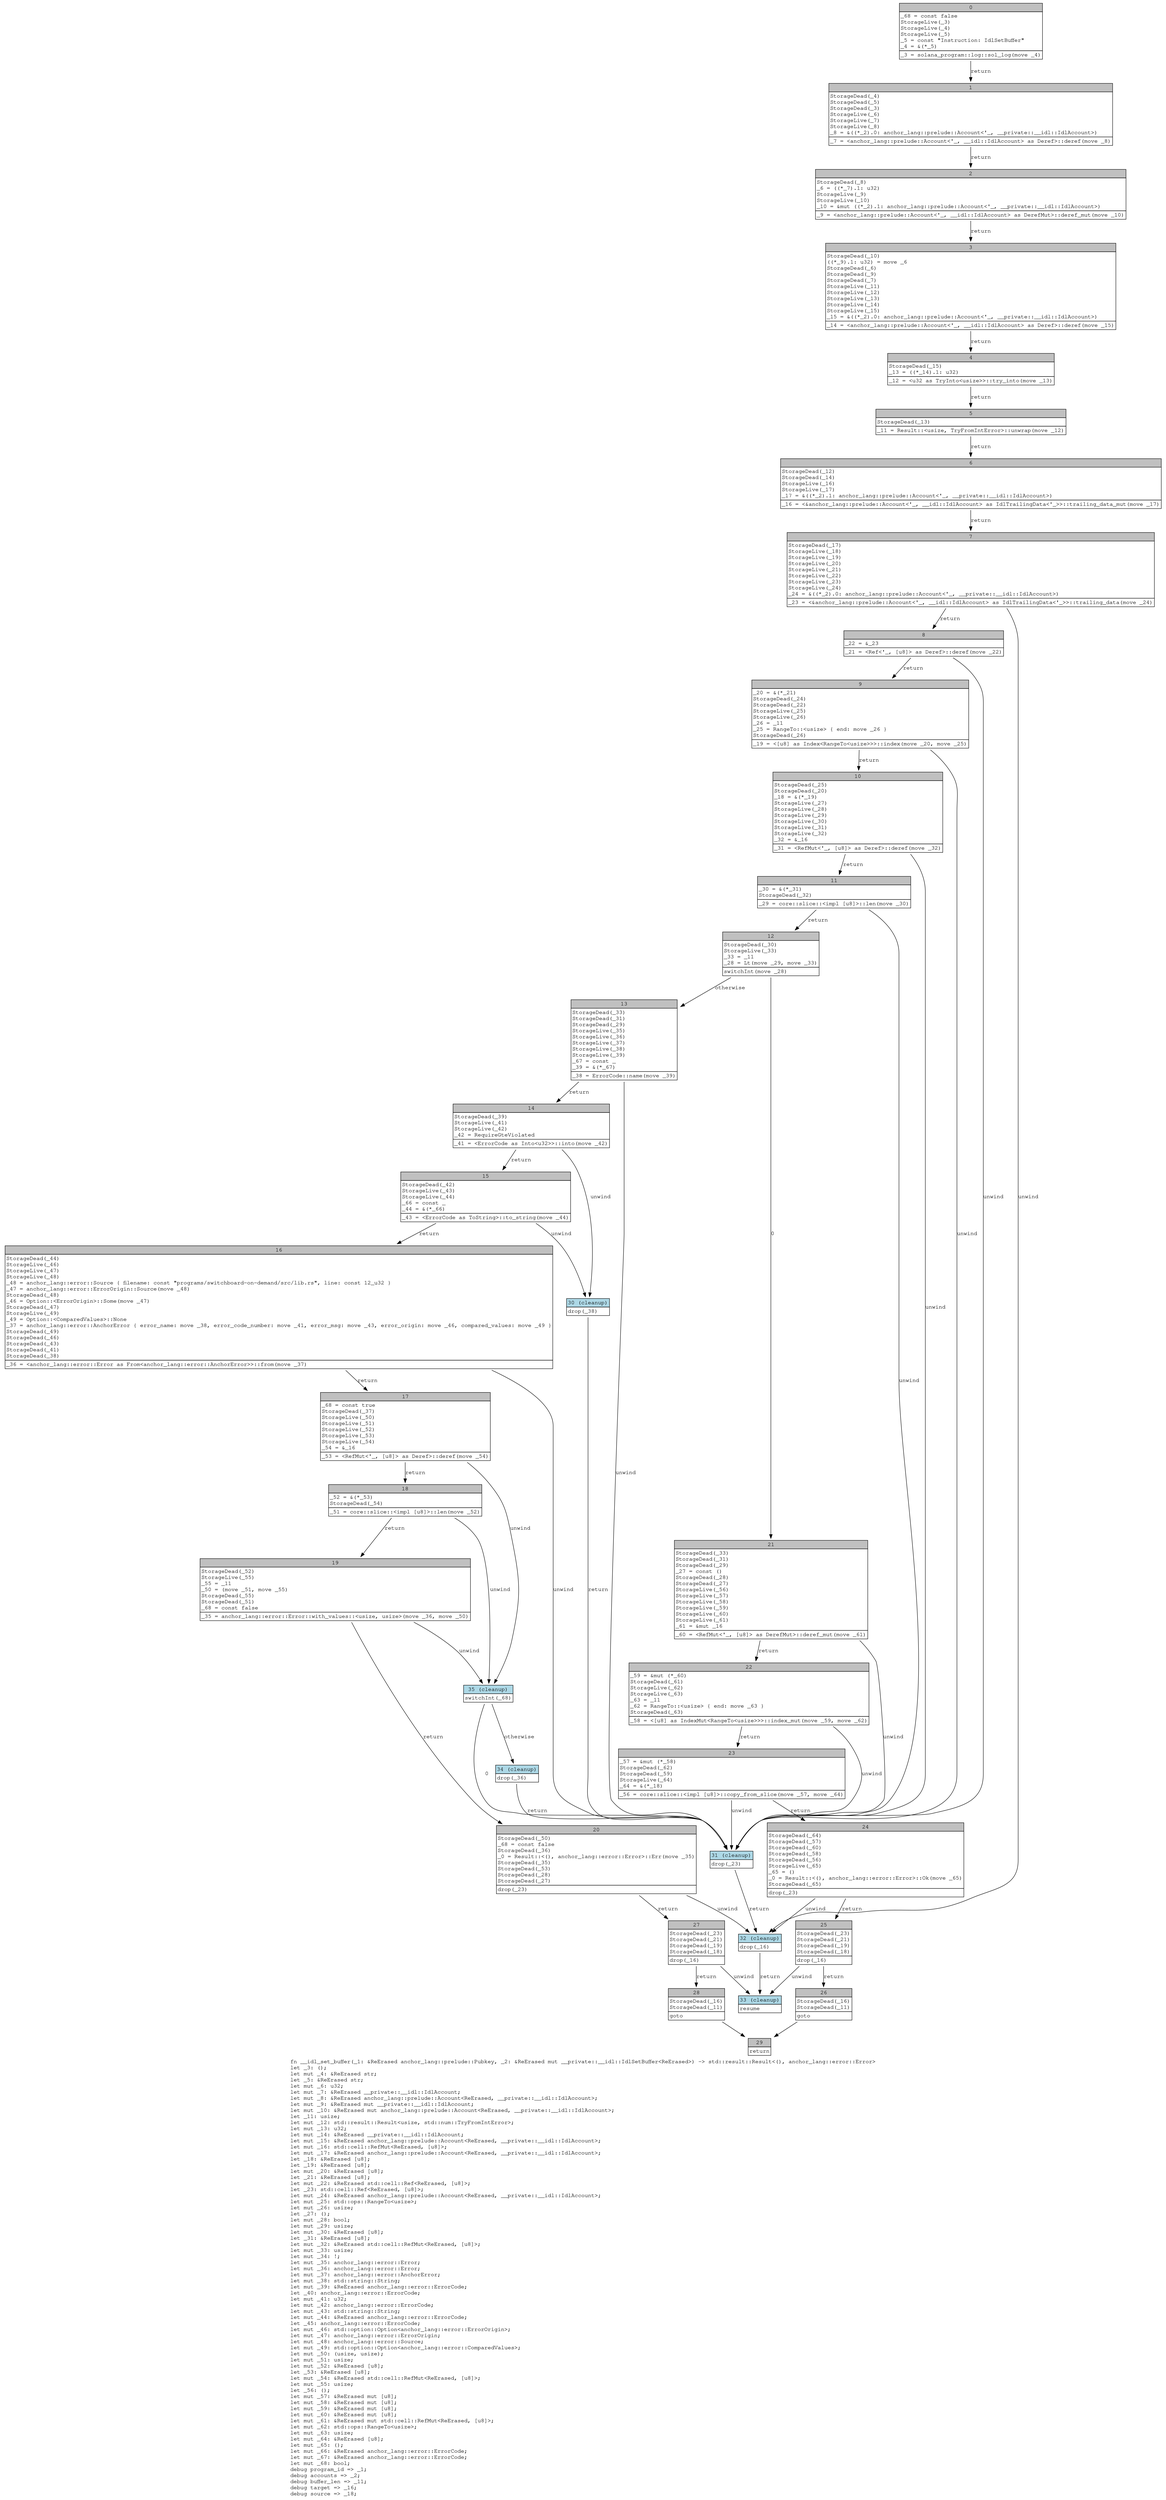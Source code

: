 digraph Mir_0_88 {
    graph [fontname="Courier, monospace"];
    node [fontname="Courier, monospace"];
    edge [fontname="Courier, monospace"];
    label=<fn __idl_set_buffer(_1: &amp;ReErased anchor_lang::prelude::Pubkey, _2: &amp;ReErased mut __private::__idl::IdlSetBuffer&lt;ReErased&gt;) -&gt; std::result::Result&lt;(), anchor_lang::error::Error&gt;<br align="left"/>let _3: ();<br align="left"/>let mut _4: &amp;ReErased str;<br align="left"/>let _5: &amp;ReErased str;<br align="left"/>let mut _6: u32;<br align="left"/>let mut _7: &amp;ReErased __private::__idl::IdlAccount;<br align="left"/>let mut _8: &amp;ReErased anchor_lang::prelude::Account&lt;ReErased, __private::__idl::IdlAccount&gt;;<br align="left"/>let mut _9: &amp;ReErased mut __private::__idl::IdlAccount;<br align="left"/>let mut _10: &amp;ReErased mut anchor_lang::prelude::Account&lt;ReErased, __private::__idl::IdlAccount&gt;;<br align="left"/>let _11: usize;<br align="left"/>let mut _12: std::result::Result&lt;usize, std::num::TryFromIntError&gt;;<br align="left"/>let mut _13: u32;<br align="left"/>let mut _14: &amp;ReErased __private::__idl::IdlAccount;<br align="left"/>let mut _15: &amp;ReErased anchor_lang::prelude::Account&lt;ReErased, __private::__idl::IdlAccount&gt;;<br align="left"/>let mut _16: std::cell::RefMut&lt;ReErased, [u8]&gt;;<br align="left"/>let mut _17: &amp;ReErased anchor_lang::prelude::Account&lt;ReErased, __private::__idl::IdlAccount&gt;;<br align="left"/>let _18: &amp;ReErased [u8];<br align="left"/>let _19: &amp;ReErased [u8];<br align="left"/>let mut _20: &amp;ReErased [u8];<br align="left"/>let _21: &amp;ReErased [u8];<br align="left"/>let mut _22: &amp;ReErased std::cell::Ref&lt;ReErased, [u8]&gt;;<br align="left"/>let _23: std::cell::Ref&lt;ReErased, [u8]&gt;;<br align="left"/>let mut _24: &amp;ReErased anchor_lang::prelude::Account&lt;ReErased, __private::__idl::IdlAccount&gt;;<br align="left"/>let mut _25: std::ops::RangeTo&lt;usize&gt;;<br align="left"/>let mut _26: usize;<br align="left"/>let _27: ();<br align="left"/>let mut _28: bool;<br align="left"/>let mut _29: usize;<br align="left"/>let mut _30: &amp;ReErased [u8];<br align="left"/>let _31: &amp;ReErased [u8];<br align="left"/>let mut _32: &amp;ReErased std::cell::RefMut&lt;ReErased, [u8]&gt;;<br align="left"/>let mut _33: usize;<br align="left"/>let mut _34: !;<br align="left"/>let mut _35: anchor_lang::error::Error;<br align="left"/>let mut _36: anchor_lang::error::Error;<br align="left"/>let mut _37: anchor_lang::error::AnchorError;<br align="left"/>let mut _38: std::string::String;<br align="left"/>let mut _39: &amp;ReErased anchor_lang::error::ErrorCode;<br align="left"/>let _40: anchor_lang::error::ErrorCode;<br align="left"/>let mut _41: u32;<br align="left"/>let mut _42: anchor_lang::error::ErrorCode;<br align="left"/>let mut _43: std::string::String;<br align="left"/>let mut _44: &amp;ReErased anchor_lang::error::ErrorCode;<br align="left"/>let _45: anchor_lang::error::ErrorCode;<br align="left"/>let mut _46: std::option::Option&lt;anchor_lang::error::ErrorOrigin&gt;;<br align="left"/>let mut _47: anchor_lang::error::ErrorOrigin;<br align="left"/>let mut _48: anchor_lang::error::Source;<br align="left"/>let mut _49: std::option::Option&lt;anchor_lang::error::ComparedValues&gt;;<br align="left"/>let mut _50: (usize, usize);<br align="left"/>let mut _51: usize;<br align="left"/>let mut _52: &amp;ReErased [u8];<br align="left"/>let _53: &amp;ReErased [u8];<br align="left"/>let mut _54: &amp;ReErased std::cell::RefMut&lt;ReErased, [u8]&gt;;<br align="left"/>let mut _55: usize;<br align="left"/>let _56: ();<br align="left"/>let mut _57: &amp;ReErased mut [u8];<br align="left"/>let mut _58: &amp;ReErased mut [u8];<br align="left"/>let mut _59: &amp;ReErased mut [u8];<br align="left"/>let mut _60: &amp;ReErased mut [u8];<br align="left"/>let mut _61: &amp;ReErased mut std::cell::RefMut&lt;ReErased, [u8]&gt;;<br align="left"/>let mut _62: std::ops::RangeTo&lt;usize&gt;;<br align="left"/>let mut _63: usize;<br align="left"/>let mut _64: &amp;ReErased [u8];<br align="left"/>let mut _65: ();<br align="left"/>let mut _66: &amp;ReErased anchor_lang::error::ErrorCode;<br align="left"/>let mut _67: &amp;ReErased anchor_lang::error::ErrorCode;<br align="left"/>let mut _68: bool;<br align="left"/>debug program_id =&gt; _1;<br align="left"/>debug accounts =&gt; _2;<br align="left"/>debug buffer_len =&gt; _11;<br align="left"/>debug target =&gt; _16;<br align="left"/>debug source =&gt; _18;<br align="left"/>>;
    bb0__0_88 [shape="none", label=<<table border="0" cellborder="1" cellspacing="0"><tr><td bgcolor="gray" align="center" colspan="1">0</td></tr><tr><td align="left" balign="left">_68 = const false<br/>StorageLive(_3)<br/>StorageLive(_4)<br/>StorageLive(_5)<br/>_5 = const &quot;Instruction: IdlSetBuffer&quot;<br/>_4 = &amp;(*_5)<br/></td></tr><tr><td align="left">_3 = solana_program::log::sol_log(move _4)</td></tr></table>>];
    bb1__0_88 [shape="none", label=<<table border="0" cellborder="1" cellspacing="0"><tr><td bgcolor="gray" align="center" colspan="1">1</td></tr><tr><td align="left" balign="left">StorageDead(_4)<br/>StorageDead(_5)<br/>StorageDead(_3)<br/>StorageLive(_6)<br/>StorageLive(_7)<br/>StorageLive(_8)<br/>_8 = &amp;((*_2).0: anchor_lang::prelude::Account&lt;'_, __private::__idl::IdlAccount&gt;)<br/></td></tr><tr><td align="left">_7 = &lt;anchor_lang::prelude::Account&lt;'_, __idl::IdlAccount&gt; as Deref&gt;::deref(move _8)</td></tr></table>>];
    bb2__0_88 [shape="none", label=<<table border="0" cellborder="1" cellspacing="0"><tr><td bgcolor="gray" align="center" colspan="1">2</td></tr><tr><td align="left" balign="left">StorageDead(_8)<br/>_6 = ((*_7).1: u32)<br/>StorageLive(_9)<br/>StorageLive(_10)<br/>_10 = &amp;mut ((*_2).1: anchor_lang::prelude::Account&lt;'_, __private::__idl::IdlAccount&gt;)<br/></td></tr><tr><td align="left">_9 = &lt;anchor_lang::prelude::Account&lt;'_, __idl::IdlAccount&gt; as DerefMut&gt;::deref_mut(move _10)</td></tr></table>>];
    bb3__0_88 [shape="none", label=<<table border="0" cellborder="1" cellspacing="0"><tr><td bgcolor="gray" align="center" colspan="1">3</td></tr><tr><td align="left" balign="left">StorageDead(_10)<br/>((*_9).1: u32) = move _6<br/>StorageDead(_6)<br/>StorageDead(_9)<br/>StorageDead(_7)<br/>StorageLive(_11)<br/>StorageLive(_12)<br/>StorageLive(_13)<br/>StorageLive(_14)<br/>StorageLive(_15)<br/>_15 = &amp;((*_2).0: anchor_lang::prelude::Account&lt;'_, __private::__idl::IdlAccount&gt;)<br/></td></tr><tr><td align="left">_14 = &lt;anchor_lang::prelude::Account&lt;'_, __idl::IdlAccount&gt; as Deref&gt;::deref(move _15)</td></tr></table>>];
    bb4__0_88 [shape="none", label=<<table border="0" cellborder="1" cellspacing="0"><tr><td bgcolor="gray" align="center" colspan="1">4</td></tr><tr><td align="left" balign="left">StorageDead(_15)<br/>_13 = ((*_14).1: u32)<br/></td></tr><tr><td align="left">_12 = &lt;u32 as TryInto&lt;usize&gt;&gt;::try_into(move _13)</td></tr></table>>];
    bb5__0_88 [shape="none", label=<<table border="0" cellborder="1" cellspacing="0"><tr><td bgcolor="gray" align="center" colspan="1">5</td></tr><tr><td align="left" balign="left">StorageDead(_13)<br/></td></tr><tr><td align="left">_11 = Result::&lt;usize, TryFromIntError&gt;::unwrap(move _12)</td></tr></table>>];
    bb6__0_88 [shape="none", label=<<table border="0" cellborder="1" cellspacing="0"><tr><td bgcolor="gray" align="center" colspan="1">6</td></tr><tr><td align="left" balign="left">StorageDead(_12)<br/>StorageDead(_14)<br/>StorageLive(_16)<br/>StorageLive(_17)<br/>_17 = &amp;((*_2).1: anchor_lang::prelude::Account&lt;'_, __private::__idl::IdlAccount&gt;)<br/></td></tr><tr><td align="left">_16 = &lt;&amp;anchor_lang::prelude::Account&lt;'_, __idl::IdlAccount&gt; as IdlTrailingData&lt;'_&gt;&gt;::trailing_data_mut(move _17)</td></tr></table>>];
    bb7__0_88 [shape="none", label=<<table border="0" cellborder="1" cellspacing="0"><tr><td bgcolor="gray" align="center" colspan="1">7</td></tr><tr><td align="left" balign="left">StorageDead(_17)<br/>StorageLive(_18)<br/>StorageLive(_19)<br/>StorageLive(_20)<br/>StorageLive(_21)<br/>StorageLive(_22)<br/>StorageLive(_23)<br/>StorageLive(_24)<br/>_24 = &amp;((*_2).0: anchor_lang::prelude::Account&lt;'_, __private::__idl::IdlAccount&gt;)<br/></td></tr><tr><td align="left">_23 = &lt;&amp;anchor_lang::prelude::Account&lt;'_, __idl::IdlAccount&gt; as IdlTrailingData&lt;'_&gt;&gt;::trailing_data(move _24)</td></tr></table>>];
    bb8__0_88 [shape="none", label=<<table border="0" cellborder="1" cellspacing="0"><tr><td bgcolor="gray" align="center" colspan="1">8</td></tr><tr><td align="left" balign="left">_22 = &amp;_23<br/></td></tr><tr><td align="left">_21 = &lt;Ref&lt;'_, [u8]&gt; as Deref&gt;::deref(move _22)</td></tr></table>>];
    bb9__0_88 [shape="none", label=<<table border="0" cellborder="1" cellspacing="0"><tr><td bgcolor="gray" align="center" colspan="1">9</td></tr><tr><td align="left" balign="left">_20 = &amp;(*_21)<br/>StorageDead(_24)<br/>StorageDead(_22)<br/>StorageLive(_25)<br/>StorageLive(_26)<br/>_26 = _11<br/>_25 = RangeTo::&lt;usize&gt; { end: move _26 }<br/>StorageDead(_26)<br/></td></tr><tr><td align="left">_19 = &lt;[u8] as Index&lt;RangeTo&lt;usize&gt;&gt;&gt;::index(move _20, move _25)</td></tr></table>>];
    bb10__0_88 [shape="none", label=<<table border="0" cellborder="1" cellspacing="0"><tr><td bgcolor="gray" align="center" colspan="1">10</td></tr><tr><td align="left" balign="left">StorageDead(_25)<br/>StorageDead(_20)<br/>_18 = &amp;(*_19)<br/>StorageLive(_27)<br/>StorageLive(_28)<br/>StorageLive(_29)<br/>StorageLive(_30)<br/>StorageLive(_31)<br/>StorageLive(_32)<br/>_32 = &amp;_16<br/></td></tr><tr><td align="left">_31 = &lt;RefMut&lt;'_, [u8]&gt; as Deref&gt;::deref(move _32)</td></tr></table>>];
    bb11__0_88 [shape="none", label=<<table border="0" cellborder="1" cellspacing="0"><tr><td bgcolor="gray" align="center" colspan="1">11</td></tr><tr><td align="left" balign="left">_30 = &amp;(*_31)<br/>StorageDead(_32)<br/></td></tr><tr><td align="left">_29 = core::slice::&lt;impl [u8]&gt;::len(move _30)</td></tr></table>>];
    bb12__0_88 [shape="none", label=<<table border="0" cellborder="1" cellspacing="0"><tr><td bgcolor="gray" align="center" colspan="1">12</td></tr><tr><td align="left" balign="left">StorageDead(_30)<br/>StorageLive(_33)<br/>_33 = _11<br/>_28 = Lt(move _29, move _33)<br/></td></tr><tr><td align="left">switchInt(move _28)</td></tr></table>>];
    bb13__0_88 [shape="none", label=<<table border="0" cellborder="1" cellspacing="0"><tr><td bgcolor="gray" align="center" colspan="1">13</td></tr><tr><td align="left" balign="left">StorageDead(_33)<br/>StorageDead(_31)<br/>StorageDead(_29)<br/>StorageLive(_35)<br/>StorageLive(_36)<br/>StorageLive(_37)<br/>StorageLive(_38)<br/>StorageLive(_39)<br/>_67 = const _<br/>_39 = &amp;(*_67)<br/></td></tr><tr><td align="left">_38 = ErrorCode::name(move _39)</td></tr></table>>];
    bb14__0_88 [shape="none", label=<<table border="0" cellborder="1" cellspacing="0"><tr><td bgcolor="gray" align="center" colspan="1">14</td></tr><tr><td align="left" balign="left">StorageDead(_39)<br/>StorageLive(_41)<br/>StorageLive(_42)<br/>_42 = RequireGteViolated<br/></td></tr><tr><td align="left">_41 = &lt;ErrorCode as Into&lt;u32&gt;&gt;::into(move _42)</td></tr></table>>];
    bb15__0_88 [shape="none", label=<<table border="0" cellborder="1" cellspacing="0"><tr><td bgcolor="gray" align="center" colspan="1">15</td></tr><tr><td align="left" balign="left">StorageDead(_42)<br/>StorageLive(_43)<br/>StorageLive(_44)<br/>_66 = const _<br/>_44 = &amp;(*_66)<br/></td></tr><tr><td align="left">_43 = &lt;ErrorCode as ToString&gt;::to_string(move _44)</td></tr></table>>];
    bb16__0_88 [shape="none", label=<<table border="0" cellborder="1" cellspacing="0"><tr><td bgcolor="gray" align="center" colspan="1">16</td></tr><tr><td align="left" balign="left">StorageDead(_44)<br/>StorageLive(_46)<br/>StorageLive(_47)<br/>StorageLive(_48)<br/>_48 = anchor_lang::error::Source { filename: const &quot;programs/switchboard-on-demand/src/lib.rs&quot;, line: const 12_u32 }<br/>_47 = anchor_lang::error::ErrorOrigin::Source(move _48)<br/>StorageDead(_48)<br/>_46 = Option::&lt;ErrorOrigin&gt;::Some(move _47)<br/>StorageDead(_47)<br/>StorageLive(_49)<br/>_49 = Option::&lt;ComparedValues&gt;::None<br/>_37 = anchor_lang::error::AnchorError { error_name: move _38, error_code_number: move _41, error_msg: move _43, error_origin: move _46, compared_values: move _49 }<br/>StorageDead(_49)<br/>StorageDead(_46)<br/>StorageDead(_43)<br/>StorageDead(_41)<br/>StorageDead(_38)<br/></td></tr><tr><td align="left">_36 = &lt;anchor_lang::error::Error as From&lt;anchor_lang::error::AnchorError&gt;&gt;::from(move _37)</td></tr></table>>];
    bb17__0_88 [shape="none", label=<<table border="0" cellborder="1" cellspacing="0"><tr><td bgcolor="gray" align="center" colspan="1">17</td></tr><tr><td align="left" balign="left">_68 = const true<br/>StorageDead(_37)<br/>StorageLive(_50)<br/>StorageLive(_51)<br/>StorageLive(_52)<br/>StorageLive(_53)<br/>StorageLive(_54)<br/>_54 = &amp;_16<br/></td></tr><tr><td align="left">_53 = &lt;RefMut&lt;'_, [u8]&gt; as Deref&gt;::deref(move _54)</td></tr></table>>];
    bb18__0_88 [shape="none", label=<<table border="0" cellborder="1" cellspacing="0"><tr><td bgcolor="gray" align="center" colspan="1">18</td></tr><tr><td align="left" balign="left">_52 = &amp;(*_53)<br/>StorageDead(_54)<br/></td></tr><tr><td align="left">_51 = core::slice::&lt;impl [u8]&gt;::len(move _52)</td></tr></table>>];
    bb19__0_88 [shape="none", label=<<table border="0" cellborder="1" cellspacing="0"><tr><td bgcolor="gray" align="center" colspan="1">19</td></tr><tr><td align="left" balign="left">StorageDead(_52)<br/>StorageLive(_55)<br/>_55 = _11<br/>_50 = (move _51, move _55)<br/>StorageDead(_55)<br/>StorageDead(_51)<br/>_68 = const false<br/></td></tr><tr><td align="left">_35 = anchor_lang::error::Error::with_values::&lt;usize, usize&gt;(move _36, move _50)</td></tr></table>>];
    bb20__0_88 [shape="none", label=<<table border="0" cellborder="1" cellspacing="0"><tr><td bgcolor="gray" align="center" colspan="1">20</td></tr><tr><td align="left" balign="left">StorageDead(_50)<br/>_68 = const false<br/>StorageDead(_36)<br/>_0 = Result::&lt;(), anchor_lang::error::Error&gt;::Err(move _35)<br/>StorageDead(_35)<br/>StorageDead(_53)<br/>StorageDead(_28)<br/>StorageDead(_27)<br/></td></tr><tr><td align="left">drop(_23)</td></tr></table>>];
    bb21__0_88 [shape="none", label=<<table border="0" cellborder="1" cellspacing="0"><tr><td bgcolor="gray" align="center" colspan="1">21</td></tr><tr><td align="left" balign="left">StorageDead(_33)<br/>StorageDead(_31)<br/>StorageDead(_29)<br/>_27 = const ()<br/>StorageDead(_28)<br/>StorageDead(_27)<br/>StorageLive(_56)<br/>StorageLive(_57)<br/>StorageLive(_58)<br/>StorageLive(_59)<br/>StorageLive(_60)<br/>StorageLive(_61)<br/>_61 = &amp;mut _16<br/></td></tr><tr><td align="left">_60 = &lt;RefMut&lt;'_, [u8]&gt; as DerefMut&gt;::deref_mut(move _61)</td></tr></table>>];
    bb22__0_88 [shape="none", label=<<table border="0" cellborder="1" cellspacing="0"><tr><td bgcolor="gray" align="center" colspan="1">22</td></tr><tr><td align="left" balign="left">_59 = &amp;mut (*_60)<br/>StorageDead(_61)<br/>StorageLive(_62)<br/>StorageLive(_63)<br/>_63 = _11<br/>_62 = RangeTo::&lt;usize&gt; { end: move _63 }<br/>StorageDead(_63)<br/></td></tr><tr><td align="left">_58 = &lt;[u8] as IndexMut&lt;RangeTo&lt;usize&gt;&gt;&gt;::index_mut(move _59, move _62)</td></tr></table>>];
    bb23__0_88 [shape="none", label=<<table border="0" cellborder="1" cellspacing="0"><tr><td bgcolor="gray" align="center" colspan="1">23</td></tr><tr><td align="left" balign="left">_57 = &amp;mut (*_58)<br/>StorageDead(_62)<br/>StorageDead(_59)<br/>StorageLive(_64)<br/>_64 = &amp;(*_18)<br/></td></tr><tr><td align="left">_56 = core::slice::&lt;impl [u8]&gt;::copy_from_slice(move _57, move _64)</td></tr></table>>];
    bb24__0_88 [shape="none", label=<<table border="0" cellborder="1" cellspacing="0"><tr><td bgcolor="gray" align="center" colspan="1">24</td></tr><tr><td align="left" balign="left">StorageDead(_64)<br/>StorageDead(_57)<br/>StorageDead(_60)<br/>StorageDead(_58)<br/>StorageDead(_56)<br/>StorageLive(_65)<br/>_65 = ()<br/>_0 = Result::&lt;(), anchor_lang::error::Error&gt;::Ok(move _65)<br/>StorageDead(_65)<br/></td></tr><tr><td align="left">drop(_23)</td></tr></table>>];
    bb25__0_88 [shape="none", label=<<table border="0" cellborder="1" cellspacing="0"><tr><td bgcolor="gray" align="center" colspan="1">25</td></tr><tr><td align="left" balign="left">StorageDead(_23)<br/>StorageDead(_21)<br/>StorageDead(_19)<br/>StorageDead(_18)<br/></td></tr><tr><td align="left">drop(_16)</td></tr></table>>];
    bb26__0_88 [shape="none", label=<<table border="0" cellborder="1" cellspacing="0"><tr><td bgcolor="gray" align="center" colspan="1">26</td></tr><tr><td align="left" balign="left">StorageDead(_16)<br/>StorageDead(_11)<br/></td></tr><tr><td align="left">goto</td></tr></table>>];
    bb27__0_88 [shape="none", label=<<table border="0" cellborder="1" cellspacing="0"><tr><td bgcolor="gray" align="center" colspan="1">27</td></tr><tr><td align="left" balign="left">StorageDead(_23)<br/>StorageDead(_21)<br/>StorageDead(_19)<br/>StorageDead(_18)<br/></td></tr><tr><td align="left">drop(_16)</td></tr></table>>];
    bb28__0_88 [shape="none", label=<<table border="0" cellborder="1" cellspacing="0"><tr><td bgcolor="gray" align="center" colspan="1">28</td></tr><tr><td align="left" balign="left">StorageDead(_16)<br/>StorageDead(_11)<br/></td></tr><tr><td align="left">goto</td></tr></table>>];
    bb29__0_88 [shape="none", label=<<table border="0" cellborder="1" cellspacing="0"><tr><td bgcolor="gray" align="center" colspan="1">29</td></tr><tr><td align="left">return</td></tr></table>>];
    bb30__0_88 [shape="none", label=<<table border="0" cellborder="1" cellspacing="0"><tr><td bgcolor="lightblue" align="center" colspan="1">30 (cleanup)</td></tr><tr><td align="left">drop(_38)</td></tr></table>>];
    bb31__0_88 [shape="none", label=<<table border="0" cellborder="1" cellspacing="0"><tr><td bgcolor="lightblue" align="center" colspan="1">31 (cleanup)</td></tr><tr><td align="left">drop(_23)</td></tr></table>>];
    bb32__0_88 [shape="none", label=<<table border="0" cellborder="1" cellspacing="0"><tr><td bgcolor="lightblue" align="center" colspan="1">32 (cleanup)</td></tr><tr><td align="left">drop(_16)</td></tr></table>>];
    bb33__0_88 [shape="none", label=<<table border="0" cellborder="1" cellspacing="0"><tr><td bgcolor="lightblue" align="center" colspan="1">33 (cleanup)</td></tr><tr><td align="left">resume</td></tr></table>>];
    bb34__0_88 [shape="none", label=<<table border="0" cellborder="1" cellspacing="0"><tr><td bgcolor="lightblue" align="center" colspan="1">34 (cleanup)</td></tr><tr><td align="left">drop(_36)</td></tr></table>>];
    bb35__0_88 [shape="none", label=<<table border="0" cellborder="1" cellspacing="0"><tr><td bgcolor="lightblue" align="center" colspan="1">35 (cleanup)</td></tr><tr><td align="left">switchInt(_68)</td></tr></table>>];
    bb0__0_88 -> bb1__0_88 [label="return"];
    bb1__0_88 -> bb2__0_88 [label="return"];
    bb2__0_88 -> bb3__0_88 [label="return"];
    bb3__0_88 -> bb4__0_88 [label="return"];
    bb4__0_88 -> bb5__0_88 [label="return"];
    bb5__0_88 -> bb6__0_88 [label="return"];
    bb6__0_88 -> bb7__0_88 [label="return"];
    bb7__0_88 -> bb8__0_88 [label="return"];
    bb7__0_88 -> bb32__0_88 [label="unwind"];
    bb8__0_88 -> bb9__0_88 [label="return"];
    bb8__0_88 -> bb31__0_88 [label="unwind"];
    bb9__0_88 -> bb10__0_88 [label="return"];
    bb9__0_88 -> bb31__0_88 [label="unwind"];
    bb10__0_88 -> bb11__0_88 [label="return"];
    bb10__0_88 -> bb31__0_88 [label="unwind"];
    bb11__0_88 -> bb12__0_88 [label="return"];
    bb11__0_88 -> bb31__0_88 [label="unwind"];
    bb12__0_88 -> bb21__0_88 [label="0"];
    bb12__0_88 -> bb13__0_88 [label="otherwise"];
    bb13__0_88 -> bb14__0_88 [label="return"];
    bb13__0_88 -> bb31__0_88 [label="unwind"];
    bb14__0_88 -> bb15__0_88 [label="return"];
    bb14__0_88 -> bb30__0_88 [label="unwind"];
    bb15__0_88 -> bb16__0_88 [label="return"];
    bb15__0_88 -> bb30__0_88 [label="unwind"];
    bb16__0_88 -> bb17__0_88 [label="return"];
    bb16__0_88 -> bb31__0_88 [label="unwind"];
    bb17__0_88 -> bb18__0_88 [label="return"];
    bb17__0_88 -> bb35__0_88 [label="unwind"];
    bb18__0_88 -> bb19__0_88 [label="return"];
    bb18__0_88 -> bb35__0_88 [label="unwind"];
    bb19__0_88 -> bb20__0_88 [label="return"];
    bb19__0_88 -> bb35__0_88 [label="unwind"];
    bb20__0_88 -> bb27__0_88 [label="return"];
    bb20__0_88 -> bb32__0_88 [label="unwind"];
    bb21__0_88 -> bb22__0_88 [label="return"];
    bb21__0_88 -> bb31__0_88 [label="unwind"];
    bb22__0_88 -> bb23__0_88 [label="return"];
    bb22__0_88 -> bb31__0_88 [label="unwind"];
    bb23__0_88 -> bb24__0_88 [label="return"];
    bb23__0_88 -> bb31__0_88 [label="unwind"];
    bb24__0_88 -> bb25__0_88 [label="return"];
    bb24__0_88 -> bb32__0_88 [label="unwind"];
    bb25__0_88 -> bb26__0_88 [label="return"];
    bb25__0_88 -> bb33__0_88 [label="unwind"];
    bb26__0_88 -> bb29__0_88 [label=""];
    bb27__0_88 -> bb28__0_88 [label="return"];
    bb27__0_88 -> bb33__0_88 [label="unwind"];
    bb28__0_88 -> bb29__0_88 [label=""];
    bb30__0_88 -> bb31__0_88 [label="return"];
    bb31__0_88 -> bb32__0_88 [label="return"];
    bb32__0_88 -> bb33__0_88 [label="return"];
    bb34__0_88 -> bb31__0_88 [label="return"];
    bb35__0_88 -> bb31__0_88 [label="0"];
    bb35__0_88 -> bb34__0_88 [label="otherwise"];
}
